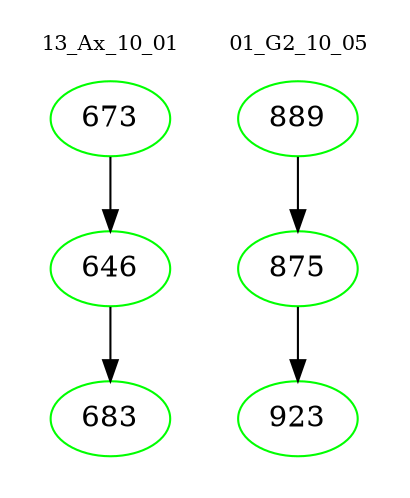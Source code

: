digraph{
subgraph cluster_0 {
color = white
label = "13_Ax_10_01";
fontsize=10;
T0_673 [label="673", color="green"]
T0_673 -> T0_646 [color="black"]
T0_646 [label="646", color="green"]
T0_646 -> T0_683 [color="black"]
T0_683 [label="683", color="green"]
}
subgraph cluster_1 {
color = white
label = "01_G2_10_05";
fontsize=10;
T1_889 [label="889", color="green"]
T1_889 -> T1_875 [color="black"]
T1_875 [label="875", color="green"]
T1_875 -> T1_923 [color="black"]
T1_923 [label="923", color="green"]
}
}
